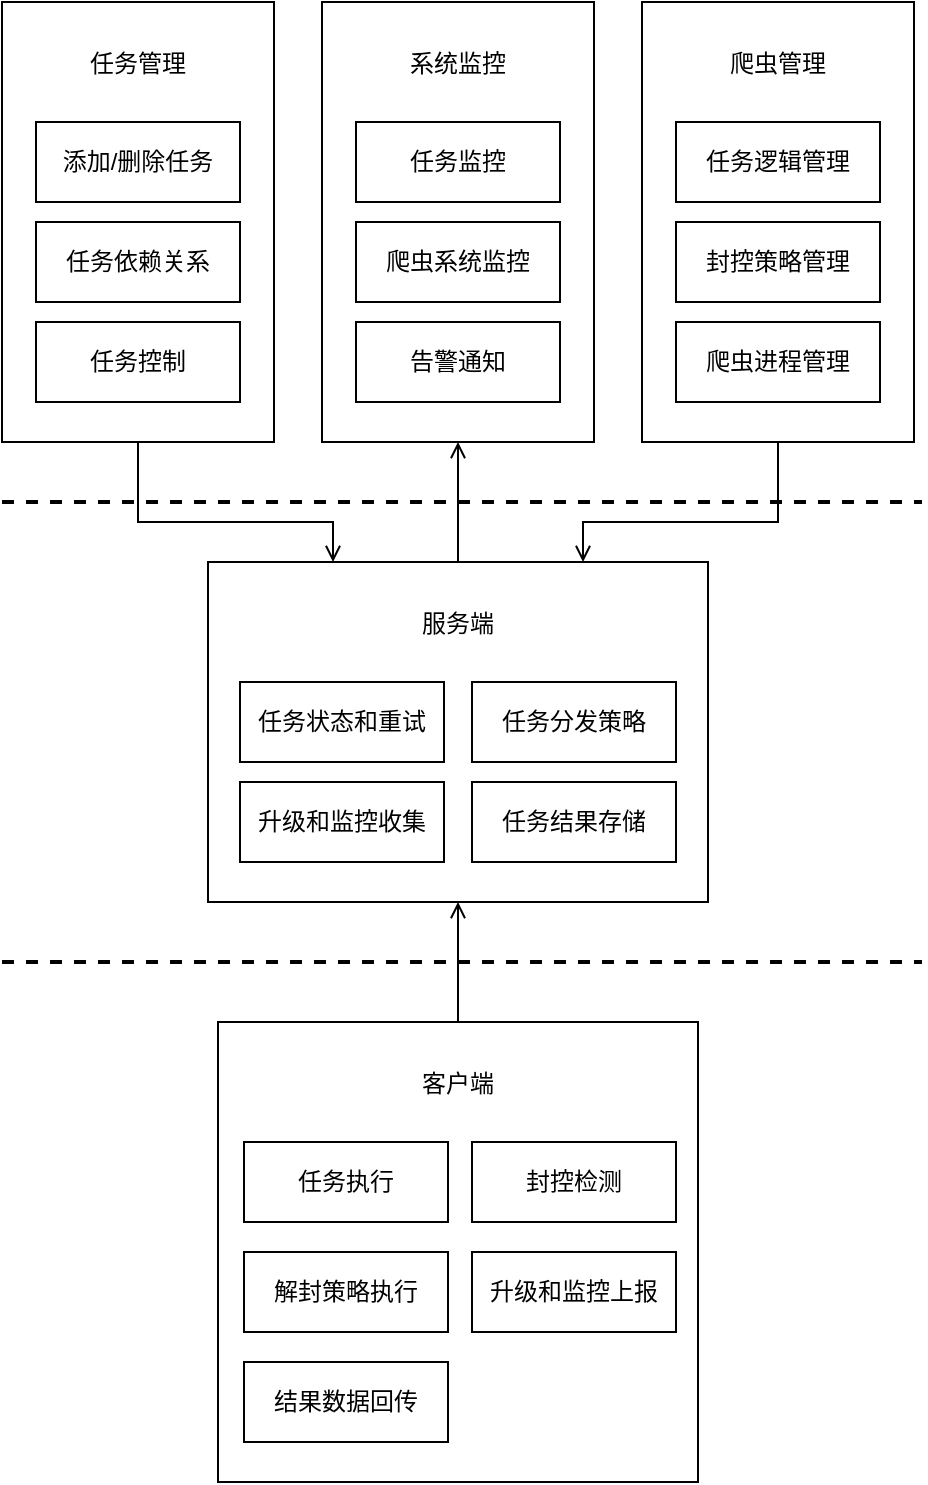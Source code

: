 <mxfile version="22.1.2" type="github">
  <diagram name="应用架构" id="T5enPagGDyysxPcJfKMC">
    <mxGraphModel dx="1434" dy="797" grid="1" gridSize="10" guides="1" tooltips="1" connect="1" arrows="1" fold="1" page="1" pageScale="1" pageWidth="827" pageHeight="1169" math="0" shadow="0">
      <root>
        <mxCell id="0" />
        <mxCell id="1" parent="0" />
        <mxCell id="2eOYJ9R_kwQV_OgftA1X-1" value="" style="rounded=0;whiteSpace=wrap;html=1;labelPosition=center;verticalLabelPosition=middle;align=center;verticalAlign=middle;" parent="1" vertex="1">
          <mxGeometry x="80" y="200" width="136" height="220" as="geometry" />
        </mxCell>
        <mxCell id="2eOYJ9R_kwQV_OgftA1X-3" value="任务管理" style="text;html=1;strokeColor=none;fillColor=none;align=center;verticalAlign=middle;whiteSpace=wrap;rounded=0;" parent="1" vertex="1">
          <mxGeometry x="118" y="216" width="60" height="30" as="geometry" />
        </mxCell>
        <mxCell id="2eOYJ9R_kwQV_OgftA1X-4" value="添加/删除任务" style="rounded=0;whiteSpace=wrap;html=1;" parent="1" vertex="1">
          <mxGeometry x="97" y="260" width="102" height="40" as="geometry" />
        </mxCell>
        <mxCell id="2eOYJ9R_kwQV_OgftA1X-5" value="任务依赖关系" style="rounded=0;whiteSpace=wrap;html=1;" parent="1" vertex="1">
          <mxGeometry x="97" y="310" width="102" height="40" as="geometry" />
        </mxCell>
        <mxCell id="2eOYJ9R_kwQV_OgftA1X-6" value="任务控制" style="rounded=0;whiteSpace=wrap;html=1;" parent="1" vertex="1">
          <mxGeometry x="97" y="360" width="102" height="40" as="geometry" />
        </mxCell>
        <mxCell id="2eOYJ9R_kwQV_OgftA1X-7" value="" style="rounded=0;whiteSpace=wrap;html=1;labelPosition=center;verticalLabelPosition=middle;align=center;verticalAlign=middle;" parent="1" vertex="1">
          <mxGeometry x="240" y="200" width="136" height="220" as="geometry" />
        </mxCell>
        <mxCell id="2eOYJ9R_kwQV_OgftA1X-8" value="系统监控" style="text;html=1;strokeColor=none;fillColor=none;align=center;verticalAlign=middle;whiteSpace=wrap;rounded=0;" parent="1" vertex="1">
          <mxGeometry x="278" y="216" width="60" height="30" as="geometry" />
        </mxCell>
        <mxCell id="2eOYJ9R_kwQV_OgftA1X-9" value="任务监控" style="rounded=0;whiteSpace=wrap;html=1;" parent="1" vertex="1">
          <mxGeometry x="257" y="260" width="102" height="40" as="geometry" />
        </mxCell>
        <mxCell id="2eOYJ9R_kwQV_OgftA1X-10" value="爬虫系统监控" style="rounded=0;whiteSpace=wrap;html=1;" parent="1" vertex="1">
          <mxGeometry x="257" y="310" width="102" height="40" as="geometry" />
        </mxCell>
        <mxCell id="2eOYJ9R_kwQV_OgftA1X-12" value="" style="rounded=0;whiteSpace=wrap;html=1;labelPosition=center;verticalLabelPosition=middle;align=center;verticalAlign=middle;" parent="1" vertex="1">
          <mxGeometry x="400" y="200" width="136" height="220" as="geometry" />
        </mxCell>
        <mxCell id="2eOYJ9R_kwQV_OgftA1X-13" value="爬虫管理" style="text;html=1;strokeColor=none;fillColor=none;align=center;verticalAlign=middle;whiteSpace=wrap;rounded=0;" parent="1" vertex="1">
          <mxGeometry x="438" y="216" width="60" height="30" as="geometry" />
        </mxCell>
        <mxCell id="2eOYJ9R_kwQV_OgftA1X-14" value="任务逻辑管理" style="rounded=0;whiteSpace=wrap;html=1;" parent="1" vertex="1">
          <mxGeometry x="417" y="260" width="102" height="40" as="geometry" />
        </mxCell>
        <mxCell id="2eOYJ9R_kwQV_OgftA1X-15" value="封控策略管理" style="rounded=0;whiteSpace=wrap;html=1;" parent="1" vertex="1">
          <mxGeometry x="417" y="310" width="102" height="40" as="geometry" />
        </mxCell>
        <mxCell id="2eOYJ9R_kwQV_OgftA1X-16" value="爬虫进程管理" style="rounded=0;whiteSpace=wrap;html=1;" parent="1" vertex="1">
          <mxGeometry x="417" y="360" width="102" height="40" as="geometry" />
        </mxCell>
        <mxCell id="2eOYJ9R_kwQV_OgftA1X-17" value="告警通知" style="rounded=0;whiteSpace=wrap;html=1;" parent="1" vertex="1">
          <mxGeometry x="257" y="360" width="102" height="40" as="geometry" />
        </mxCell>
        <mxCell id="2eOYJ9R_kwQV_OgftA1X-18" value="" style="endArrow=none;dashed=1;html=1;strokeWidth=2;rounded=0;" parent="1" edge="1">
          <mxGeometry width="50" height="50" relative="1" as="geometry">
            <mxPoint x="80" y="450" as="sourcePoint" />
            <mxPoint x="540" y="450" as="targetPoint" />
          </mxGeometry>
        </mxCell>
        <mxCell id="2eOYJ9R_kwQV_OgftA1X-25" style="edgeStyle=orthogonalEdgeStyle;rounded=0;orthogonalLoop=1;jettySize=auto;html=1;entryX=0.5;entryY=1;entryDx=0;entryDy=0;endArrow=open;endFill=0;" parent="1" source="2eOYJ9R_kwQV_OgftA1X-19" target="2eOYJ9R_kwQV_OgftA1X-7" edge="1">
          <mxGeometry relative="1" as="geometry" />
        </mxCell>
        <mxCell id="2eOYJ9R_kwQV_OgftA1X-26" style="edgeStyle=orthogonalEdgeStyle;rounded=0;orthogonalLoop=1;jettySize=auto;html=1;exitX=0.75;exitY=0;exitDx=0;exitDy=0;entryX=0.5;entryY=1;entryDx=0;entryDy=0;startArrow=open;startFill=0;endArrow=none;endFill=0;" parent="1" source="2eOYJ9R_kwQV_OgftA1X-19" target="2eOYJ9R_kwQV_OgftA1X-12" edge="1">
          <mxGeometry relative="1" as="geometry">
            <Array as="points">
              <mxPoint x="371" y="460" />
              <mxPoint x="468" y="460" />
            </Array>
          </mxGeometry>
        </mxCell>
        <mxCell id="2eOYJ9R_kwQV_OgftA1X-27" style="edgeStyle=orthogonalEdgeStyle;rounded=0;orthogonalLoop=1;jettySize=auto;html=1;exitX=0.25;exitY=0;exitDx=0;exitDy=0;entryX=0.5;entryY=1;entryDx=0;entryDy=0;startArrow=open;startFill=0;endArrow=none;endFill=0;" parent="1" source="2eOYJ9R_kwQV_OgftA1X-19" target="2eOYJ9R_kwQV_OgftA1X-1" edge="1">
          <mxGeometry relative="1" as="geometry">
            <Array as="points">
              <mxPoint x="246" y="460" />
              <mxPoint x="148" y="460" />
            </Array>
          </mxGeometry>
        </mxCell>
        <mxCell id="2eOYJ9R_kwQV_OgftA1X-19" value="" style="rounded=0;whiteSpace=wrap;html=1;labelPosition=center;verticalLabelPosition=middle;align=center;verticalAlign=middle;" parent="1" vertex="1">
          <mxGeometry x="183" y="480" width="250" height="170" as="geometry" />
        </mxCell>
        <mxCell id="2eOYJ9R_kwQV_OgftA1X-20" value="服务端" style="text;html=1;strokeColor=none;fillColor=none;align=center;verticalAlign=middle;whiteSpace=wrap;rounded=0;" parent="1" vertex="1">
          <mxGeometry x="278" y="496" width="60" height="30" as="geometry" />
        </mxCell>
        <mxCell id="2eOYJ9R_kwQV_OgftA1X-21" value="任务状态和重试" style="rounded=0;whiteSpace=wrap;html=1;" parent="1" vertex="1">
          <mxGeometry x="199" y="540" width="102" height="40" as="geometry" />
        </mxCell>
        <mxCell id="2eOYJ9R_kwQV_OgftA1X-22" value="任务分发策略" style="rounded=0;whiteSpace=wrap;html=1;" parent="1" vertex="1">
          <mxGeometry x="315" y="540" width="102" height="40" as="geometry" />
        </mxCell>
        <mxCell id="2eOYJ9R_kwQV_OgftA1X-28" value="" style="endArrow=none;dashed=1;html=1;strokeWidth=2;rounded=0;" parent="1" edge="1">
          <mxGeometry width="50" height="50" relative="1" as="geometry">
            <mxPoint x="80" y="680" as="sourcePoint" />
            <mxPoint x="540" y="680" as="targetPoint" />
          </mxGeometry>
        </mxCell>
        <mxCell id="2eOYJ9R_kwQV_OgftA1X-36" style="edgeStyle=orthogonalEdgeStyle;rounded=0;orthogonalLoop=1;jettySize=auto;html=1;exitX=0.5;exitY=0;exitDx=0;exitDy=0;entryX=0.5;entryY=1;entryDx=0;entryDy=0;endArrow=open;endFill=0;" parent="1" source="2eOYJ9R_kwQV_OgftA1X-29" target="2eOYJ9R_kwQV_OgftA1X-19" edge="1">
          <mxGeometry relative="1" as="geometry" />
        </mxCell>
        <mxCell id="2eOYJ9R_kwQV_OgftA1X-29" value="" style="rounded=0;whiteSpace=wrap;html=1;labelPosition=center;verticalLabelPosition=middle;align=center;verticalAlign=middle;" parent="1" vertex="1">
          <mxGeometry x="188" y="710" width="240" height="230" as="geometry" />
        </mxCell>
        <mxCell id="2eOYJ9R_kwQV_OgftA1X-30" value="客户端" style="text;html=1;strokeColor=none;fillColor=none;align=center;verticalAlign=middle;whiteSpace=wrap;rounded=0;" parent="1" vertex="1">
          <mxGeometry x="278" y="726" width="60" height="30" as="geometry" />
        </mxCell>
        <mxCell id="2eOYJ9R_kwQV_OgftA1X-31" value="任务执行" style="rounded=0;whiteSpace=wrap;html=1;" parent="1" vertex="1">
          <mxGeometry x="201" y="770" width="102" height="40" as="geometry" />
        </mxCell>
        <mxCell id="2eOYJ9R_kwQV_OgftA1X-32" value="封控检测" style="rounded=0;whiteSpace=wrap;html=1;" parent="1" vertex="1">
          <mxGeometry x="315" y="770" width="102" height="40" as="geometry" />
        </mxCell>
        <mxCell id="2eOYJ9R_kwQV_OgftA1X-33" value="解封策略执行" style="rounded=0;whiteSpace=wrap;html=1;" parent="1" vertex="1">
          <mxGeometry x="201" y="825" width="102" height="40" as="geometry" />
        </mxCell>
        <mxCell id="2eOYJ9R_kwQV_OgftA1X-34" value="升级和监控上报" style="rounded=0;whiteSpace=wrap;html=1;" parent="1" vertex="1">
          <mxGeometry x="315" y="825" width="102" height="40" as="geometry" />
        </mxCell>
        <mxCell id="2eOYJ9R_kwQV_OgftA1X-35" value="升级和监控收集" style="rounded=0;whiteSpace=wrap;html=1;" parent="1" vertex="1">
          <mxGeometry x="199" y="590" width="102" height="40" as="geometry" />
        </mxCell>
        <mxCell id="0L6g8Bv2ZHw3Gg-m8TPL-1" value="任务结果存储" style="rounded=0;whiteSpace=wrap;html=1;" vertex="1" parent="1">
          <mxGeometry x="315" y="590" width="102" height="40" as="geometry" />
        </mxCell>
        <mxCell id="0L6g8Bv2ZHw3Gg-m8TPL-2" value="结果数据回传" style="rounded=0;whiteSpace=wrap;html=1;" vertex="1" parent="1">
          <mxGeometry x="201" y="880" width="102" height="40" as="geometry" />
        </mxCell>
      </root>
    </mxGraphModel>
  </diagram>
</mxfile>
